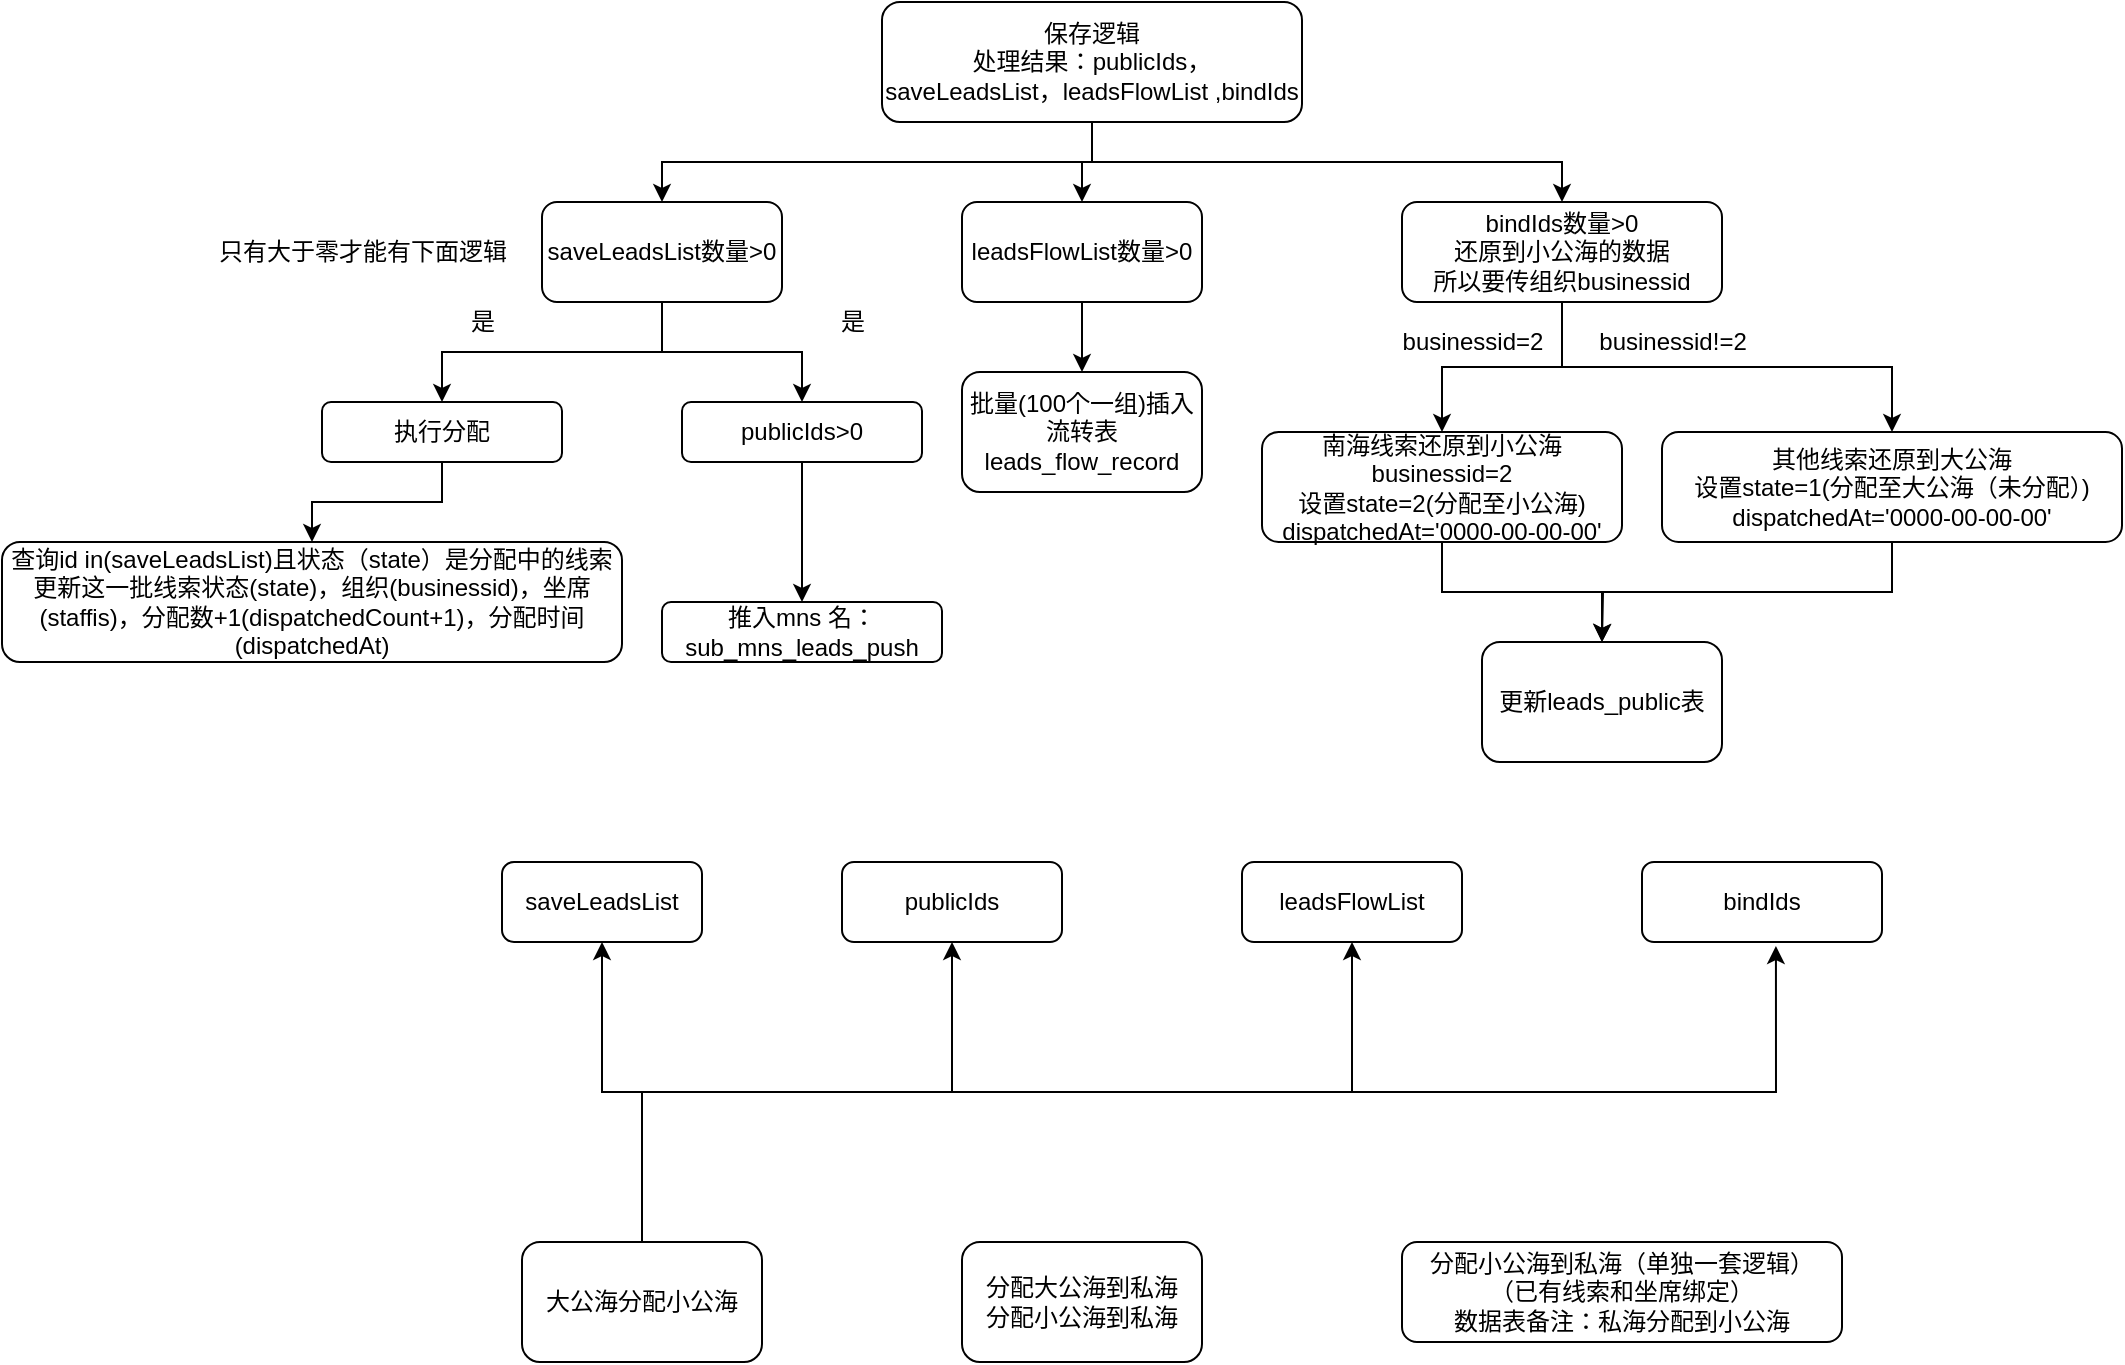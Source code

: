 <mxfile version="14.1.8" type="github">
  <diagram id="Vy2xMf6rB6mP1ssAV8Z6" name="Page-1">
    <mxGraphModel dx="946" dy="646" grid="1" gridSize="10" guides="1" tooltips="1" connect="1" arrows="1" fold="1" page="1" pageScale="1" pageWidth="1200" pageHeight="1920" math="0" shadow="0">
      <root>
        <mxCell id="0" />
        <mxCell id="1" parent="0" />
        <mxCell id="cDqadRUkF0LDUq5StgBz-3" style="edgeStyle=orthogonalEdgeStyle;rounded=0;orthogonalLoop=1;jettySize=auto;html=1;exitX=0.5;exitY=1;exitDx=0;exitDy=0;entryX=0.5;entryY=0;entryDx=0;entryDy=0;" edge="1" parent="1" source="cDqadRUkF0LDUq5StgBz-1" target="cDqadRUkF0LDUq5StgBz-2">
          <mxGeometry relative="1" as="geometry" />
        </mxCell>
        <mxCell id="cDqadRUkF0LDUq5StgBz-15" style="edgeStyle=orthogonalEdgeStyle;rounded=0;orthogonalLoop=1;jettySize=auto;html=1;exitX=0.5;exitY=1;exitDx=0;exitDy=0;entryX=0.5;entryY=0;entryDx=0;entryDy=0;" edge="1" parent="1" source="cDqadRUkF0LDUq5StgBz-1" target="cDqadRUkF0LDUq5StgBz-14">
          <mxGeometry relative="1" as="geometry" />
        </mxCell>
        <mxCell id="cDqadRUkF0LDUq5StgBz-19" style="edgeStyle=orthogonalEdgeStyle;rounded=0;orthogonalLoop=1;jettySize=auto;html=1;exitX=0.5;exitY=1;exitDx=0;exitDy=0;entryX=0.5;entryY=0;entryDx=0;entryDy=0;" edge="1" parent="1" source="cDqadRUkF0LDUq5StgBz-1" target="cDqadRUkF0LDUq5StgBz-18">
          <mxGeometry relative="1" as="geometry" />
        </mxCell>
        <mxCell id="cDqadRUkF0LDUq5StgBz-1" value="保存逻辑&lt;br&gt;&lt;span&gt;处理结果：&lt;/span&gt;&lt;span&gt;publicIds，&lt;br&gt;&lt;/span&gt;&lt;span style=&quot;text-align: left&quot;&gt;saveLeadsList，&lt;/span&gt;&lt;span&gt;leadsFlowList ,bindIds&lt;/span&gt;" style="rounded=1;whiteSpace=wrap;html=1;" vertex="1" parent="1">
          <mxGeometry x="480" y="10" width="210" height="60" as="geometry" />
        </mxCell>
        <mxCell id="cDqadRUkF0LDUq5StgBz-6" style="edgeStyle=orthogonalEdgeStyle;rounded=0;orthogonalLoop=1;jettySize=auto;html=1;exitX=0.5;exitY=1;exitDx=0;exitDy=0;entryX=0.5;entryY=0;entryDx=0;entryDy=0;" edge="1" parent="1" source="cDqadRUkF0LDUq5StgBz-2" target="cDqadRUkF0LDUq5StgBz-4">
          <mxGeometry relative="1" as="geometry" />
        </mxCell>
        <mxCell id="cDqadRUkF0LDUq5StgBz-7" style="edgeStyle=orthogonalEdgeStyle;rounded=0;orthogonalLoop=1;jettySize=auto;html=1;exitX=0.5;exitY=1;exitDx=0;exitDy=0;entryX=0.5;entryY=0;entryDx=0;entryDy=0;" edge="1" parent="1" source="cDqadRUkF0LDUq5StgBz-2" target="cDqadRUkF0LDUq5StgBz-5">
          <mxGeometry relative="1" as="geometry" />
        </mxCell>
        <mxCell id="cDqadRUkF0LDUq5StgBz-2" value="&lt;span style=&quot;text-align: left&quot;&gt;saveLeadsList数量&amp;gt;0&lt;/span&gt;" style="rounded=1;whiteSpace=wrap;html=1;" vertex="1" parent="1">
          <mxGeometry x="310" y="110" width="120" height="50" as="geometry" />
        </mxCell>
        <mxCell id="cDqadRUkF0LDUq5StgBz-13" style="edgeStyle=orthogonalEdgeStyle;rounded=0;orthogonalLoop=1;jettySize=auto;html=1;exitX=0.5;exitY=1;exitDx=0;exitDy=0;" edge="1" parent="1" source="cDqadRUkF0LDUq5StgBz-4" target="cDqadRUkF0LDUq5StgBz-12">
          <mxGeometry relative="1" as="geometry" />
        </mxCell>
        <mxCell id="cDqadRUkF0LDUq5StgBz-4" value="&lt;div style=&quot;text-align: left&quot;&gt;&lt;span&gt;&lt;font face=&quot;helvetica&quot;&gt;执行分配&lt;/font&gt;&lt;/span&gt;&lt;/div&gt;" style="rounded=1;whiteSpace=wrap;html=1;" vertex="1" parent="1">
          <mxGeometry x="200" y="210" width="120" height="30" as="geometry" />
        </mxCell>
        <mxCell id="cDqadRUkF0LDUq5StgBz-9" style="edgeStyle=orthogonalEdgeStyle;rounded=0;orthogonalLoop=1;jettySize=auto;html=1;exitX=0.5;exitY=1;exitDx=0;exitDy=0;entryX=0.5;entryY=0;entryDx=0;entryDy=0;" edge="1" parent="1" source="cDqadRUkF0LDUq5StgBz-5" target="cDqadRUkF0LDUq5StgBz-8">
          <mxGeometry relative="1" as="geometry" />
        </mxCell>
        <mxCell id="cDqadRUkF0LDUq5StgBz-5" value="publicIds&amp;gt;0" style="rounded=1;whiteSpace=wrap;html=1;" vertex="1" parent="1">
          <mxGeometry x="380" y="210" width="120" height="30" as="geometry" />
        </mxCell>
        <mxCell id="cDqadRUkF0LDUq5StgBz-8" value="推入mns 名：sub_mns_leads_push" style="rounded=1;whiteSpace=wrap;html=1;" vertex="1" parent="1">
          <mxGeometry x="370" y="310" width="140" height="30" as="geometry" />
        </mxCell>
        <mxCell id="cDqadRUkF0LDUq5StgBz-12" value="查询id in(&lt;span style=&quot;text-align: left&quot;&gt;saveLeadsList&lt;/span&gt;)且状态（state）是分配中的线索&lt;br&gt;更新这一批线索状态(state)，组织(businessid)，坐席(staffis)，分配数+1(dispatchedCount+1)，分配时间(dispatchedAt)" style="rounded=1;whiteSpace=wrap;html=1;" vertex="1" parent="1">
          <mxGeometry x="40" y="280" width="310" height="60" as="geometry" />
        </mxCell>
        <mxCell id="cDqadRUkF0LDUq5StgBz-17" style="edgeStyle=orthogonalEdgeStyle;rounded=0;orthogonalLoop=1;jettySize=auto;html=1;exitX=0.5;exitY=1;exitDx=0;exitDy=0;entryX=0.5;entryY=0;entryDx=0;entryDy=0;" edge="1" parent="1" source="cDqadRUkF0LDUq5StgBz-14" target="cDqadRUkF0LDUq5StgBz-16">
          <mxGeometry relative="1" as="geometry" />
        </mxCell>
        <mxCell id="cDqadRUkF0LDUq5StgBz-14" value="leadsFlowList&lt;span style=&quot;text-align: left&quot;&gt;数量&amp;gt;0&lt;/span&gt;" style="rounded=1;whiteSpace=wrap;html=1;" vertex="1" parent="1">
          <mxGeometry x="520" y="110" width="120" height="50" as="geometry" />
        </mxCell>
        <mxCell id="cDqadRUkF0LDUq5StgBz-16" value="批量(100个一组)插入流转表&lt;br&gt;leads_flow_record" style="rounded=1;whiteSpace=wrap;html=1;" vertex="1" parent="1">
          <mxGeometry x="520" y="195" width="120" height="60" as="geometry" />
        </mxCell>
        <mxCell id="cDqadRUkF0LDUq5StgBz-22" style="edgeStyle=orthogonalEdgeStyle;rounded=0;orthogonalLoop=1;jettySize=auto;html=1;exitX=0.5;exitY=1;exitDx=0;exitDy=0;entryX=0.5;entryY=0;entryDx=0;entryDy=0;" edge="1" parent="1" source="cDqadRUkF0LDUq5StgBz-18" target="cDqadRUkF0LDUq5StgBz-20">
          <mxGeometry relative="1" as="geometry" />
        </mxCell>
        <mxCell id="cDqadRUkF0LDUq5StgBz-23" style="edgeStyle=orthogonalEdgeStyle;rounded=0;orthogonalLoop=1;jettySize=auto;html=1;exitX=0.5;exitY=1;exitDx=0;exitDy=0;entryX=0.5;entryY=0;entryDx=0;entryDy=0;" edge="1" parent="1" source="cDqadRUkF0LDUq5StgBz-18" target="cDqadRUkF0LDUq5StgBz-21">
          <mxGeometry relative="1" as="geometry" />
        </mxCell>
        <mxCell id="cDqadRUkF0LDUq5StgBz-18" value="bindIds&lt;span style=&quot;text-align: left&quot;&gt;数量&amp;gt;0&lt;br&gt;还原到小公海的数据&lt;br&gt;所以要传组织&lt;/span&gt;business&lt;span style=&quot;text-align: left&quot;&gt;id&lt;br&gt;&lt;/span&gt;" style="rounded=1;whiteSpace=wrap;html=1;" vertex="1" parent="1">
          <mxGeometry x="740" y="110" width="160" height="50" as="geometry" />
        </mxCell>
        <mxCell id="cDqadRUkF0LDUq5StgBz-27" style="edgeStyle=orthogonalEdgeStyle;rounded=0;orthogonalLoop=1;jettySize=auto;html=1;exitX=0.5;exitY=1;exitDx=0;exitDy=0;entryX=0.5;entryY=0;entryDx=0;entryDy=0;" edge="1" parent="1" source="cDqadRUkF0LDUq5StgBz-20" target="cDqadRUkF0LDUq5StgBz-26">
          <mxGeometry relative="1" as="geometry" />
        </mxCell>
        <mxCell id="cDqadRUkF0LDUq5StgBz-20" value="南海线索还原到小公海&lt;br&gt;businessid=2&lt;br&gt;设置state=2(分配至小公海)&lt;br&gt;dispatchedAt=&#39;0000-00-00-00&#39;" style="rounded=1;whiteSpace=wrap;html=1;" vertex="1" parent="1">
          <mxGeometry x="670" y="225" width="180" height="55" as="geometry" />
        </mxCell>
        <mxCell id="cDqadRUkF0LDUq5StgBz-28" style="edgeStyle=orthogonalEdgeStyle;rounded=0;orthogonalLoop=1;jettySize=auto;html=1;exitX=0.5;exitY=1;exitDx=0;exitDy=0;" edge="1" parent="1" source="cDqadRUkF0LDUq5StgBz-21">
          <mxGeometry relative="1" as="geometry">
            <mxPoint x="840" y="330" as="targetPoint" />
          </mxGeometry>
        </mxCell>
        <mxCell id="cDqadRUkF0LDUq5StgBz-21" value="其他线索还原到大公海&lt;br&gt;设置state=1(分配至大公海（未分配）)&lt;br&gt;dispatchedAt=&#39;0000-00-00-00&#39;" style="rounded=1;whiteSpace=wrap;html=1;" vertex="1" parent="1">
          <mxGeometry x="870" y="225" width="230" height="55" as="geometry" />
        </mxCell>
        <mxCell id="cDqadRUkF0LDUq5StgBz-24" value="&lt;span&gt;business&lt;/span&gt;&lt;span style=&quot;text-align: left&quot;&gt;id=2&lt;/span&gt;" style="text;html=1;align=center;verticalAlign=middle;resizable=0;points=[];autosize=1;" vertex="1" parent="1">
          <mxGeometry x="730" y="170" width="90" height="20" as="geometry" />
        </mxCell>
        <mxCell id="cDqadRUkF0LDUq5StgBz-25" value="business&lt;span style=&quot;text-align: left&quot;&gt;id!=2&lt;/span&gt;" style="text;html=1;align=center;verticalAlign=middle;resizable=0;points=[];autosize=1;" vertex="1" parent="1">
          <mxGeometry x="830" y="170" width="90" height="20" as="geometry" />
        </mxCell>
        <mxCell id="cDqadRUkF0LDUq5StgBz-26" value="更新leads_public表" style="rounded=1;whiteSpace=wrap;html=1;" vertex="1" parent="1">
          <mxGeometry x="780" y="330" width="120" height="60" as="geometry" />
        </mxCell>
        <mxCell id="cDqadRUkF0LDUq5StgBz-35" value="publicIds" style="rounded=1;whiteSpace=wrap;html=1;" vertex="1" parent="1">
          <mxGeometry x="460" y="440" width="110" height="40" as="geometry" />
        </mxCell>
        <mxCell id="cDqadRUkF0LDUq5StgBz-40" style="edgeStyle=orthogonalEdgeStyle;rounded=0;orthogonalLoop=1;jettySize=auto;html=1;exitX=0.5;exitY=0;exitDx=0;exitDy=0;entryX=0.5;entryY=1;entryDx=0;entryDy=0;" edge="1" parent="1" source="cDqadRUkF0LDUq5StgBz-36" target="cDqadRUkF0LDUq5StgBz-37">
          <mxGeometry relative="1" as="geometry" />
        </mxCell>
        <mxCell id="cDqadRUkF0LDUq5StgBz-41" style="edgeStyle=orthogonalEdgeStyle;rounded=0;orthogonalLoop=1;jettySize=auto;html=1;exitX=0.5;exitY=0;exitDx=0;exitDy=0;entryX=0.5;entryY=1;entryDx=0;entryDy=0;" edge="1" parent="1" source="cDqadRUkF0LDUq5StgBz-36" target="cDqadRUkF0LDUq5StgBz-35">
          <mxGeometry relative="1" as="geometry" />
        </mxCell>
        <mxCell id="cDqadRUkF0LDUq5StgBz-42" style="edgeStyle=orthogonalEdgeStyle;rounded=0;orthogonalLoop=1;jettySize=auto;html=1;exitX=0.5;exitY=0;exitDx=0;exitDy=0;entryX=0.5;entryY=1;entryDx=0;entryDy=0;" edge="1" parent="1" source="cDqadRUkF0LDUq5StgBz-36" target="cDqadRUkF0LDUq5StgBz-39">
          <mxGeometry relative="1" as="geometry" />
        </mxCell>
        <mxCell id="cDqadRUkF0LDUq5StgBz-43" style="edgeStyle=orthogonalEdgeStyle;rounded=0;orthogonalLoop=1;jettySize=auto;html=1;exitX=0.5;exitY=0;exitDx=0;exitDy=0;entryX=0.558;entryY=1.05;entryDx=0;entryDy=0;entryPerimeter=0;" edge="1" parent="1" source="cDqadRUkF0LDUq5StgBz-36" target="cDqadRUkF0LDUq5StgBz-38">
          <mxGeometry relative="1" as="geometry" />
        </mxCell>
        <mxCell id="cDqadRUkF0LDUq5StgBz-36" value="大公海分配小公海" style="rounded=1;whiteSpace=wrap;html=1;" vertex="1" parent="1">
          <mxGeometry x="300" y="630" width="120" height="60" as="geometry" />
        </mxCell>
        <mxCell id="cDqadRUkF0LDUq5StgBz-37" value="&lt;span style=&quot;text-align: left&quot;&gt;saveLeadsList&lt;/span&gt;" style="rounded=1;whiteSpace=wrap;html=1;" vertex="1" parent="1">
          <mxGeometry x="290" y="440" width="100" height="40" as="geometry" />
        </mxCell>
        <mxCell id="cDqadRUkF0LDUq5StgBz-38" value="bindIds" style="rounded=1;whiteSpace=wrap;html=1;" vertex="1" parent="1">
          <mxGeometry x="860" y="440" width="120" height="40" as="geometry" />
        </mxCell>
        <mxCell id="cDqadRUkF0LDUq5StgBz-39" value="leadsFlowList" style="rounded=1;whiteSpace=wrap;html=1;" vertex="1" parent="1">
          <mxGeometry x="660" y="440" width="110" height="40" as="geometry" />
        </mxCell>
        <mxCell id="cDqadRUkF0LDUq5StgBz-45" value="分配大公海到私海&lt;br&gt;分配小公海到私海" style="rounded=1;whiteSpace=wrap;html=1;" vertex="1" parent="1">
          <mxGeometry x="520" y="630" width="120" height="60" as="geometry" />
        </mxCell>
        <mxCell id="cDqadRUkF0LDUq5StgBz-46" value="分配小公海到私海（单独一套逻辑）&lt;br&gt;（已有线索和坐席绑定）&lt;br&gt;数据表备注：私海分配到小公海" style="rounded=1;whiteSpace=wrap;html=1;" vertex="1" parent="1">
          <mxGeometry x="740" y="630" width="220" height="50" as="geometry" />
        </mxCell>
        <mxCell id="cDqadRUkF0LDUq5StgBz-47" value="是" style="text;html=1;align=center;verticalAlign=middle;resizable=0;points=[];autosize=1;" vertex="1" parent="1">
          <mxGeometry x="265" y="160" width="30" height="20" as="geometry" />
        </mxCell>
        <mxCell id="cDqadRUkF0LDUq5StgBz-48" value="是" style="text;html=1;align=center;verticalAlign=middle;resizable=0;points=[];autosize=1;" vertex="1" parent="1">
          <mxGeometry x="450" y="160" width="30" height="20" as="geometry" />
        </mxCell>
        <mxCell id="cDqadRUkF0LDUq5StgBz-49" value="只有大于零才能有下面逻辑" style="text;html=1;align=center;verticalAlign=middle;resizable=0;points=[];autosize=1;" vertex="1" parent="1">
          <mxGeometry x="140" y="125" width="160" height="20" as="geometry" />
        </mxCell>
      </root>
    </mxGraphModel>
  </diagram>
</mxfile>
